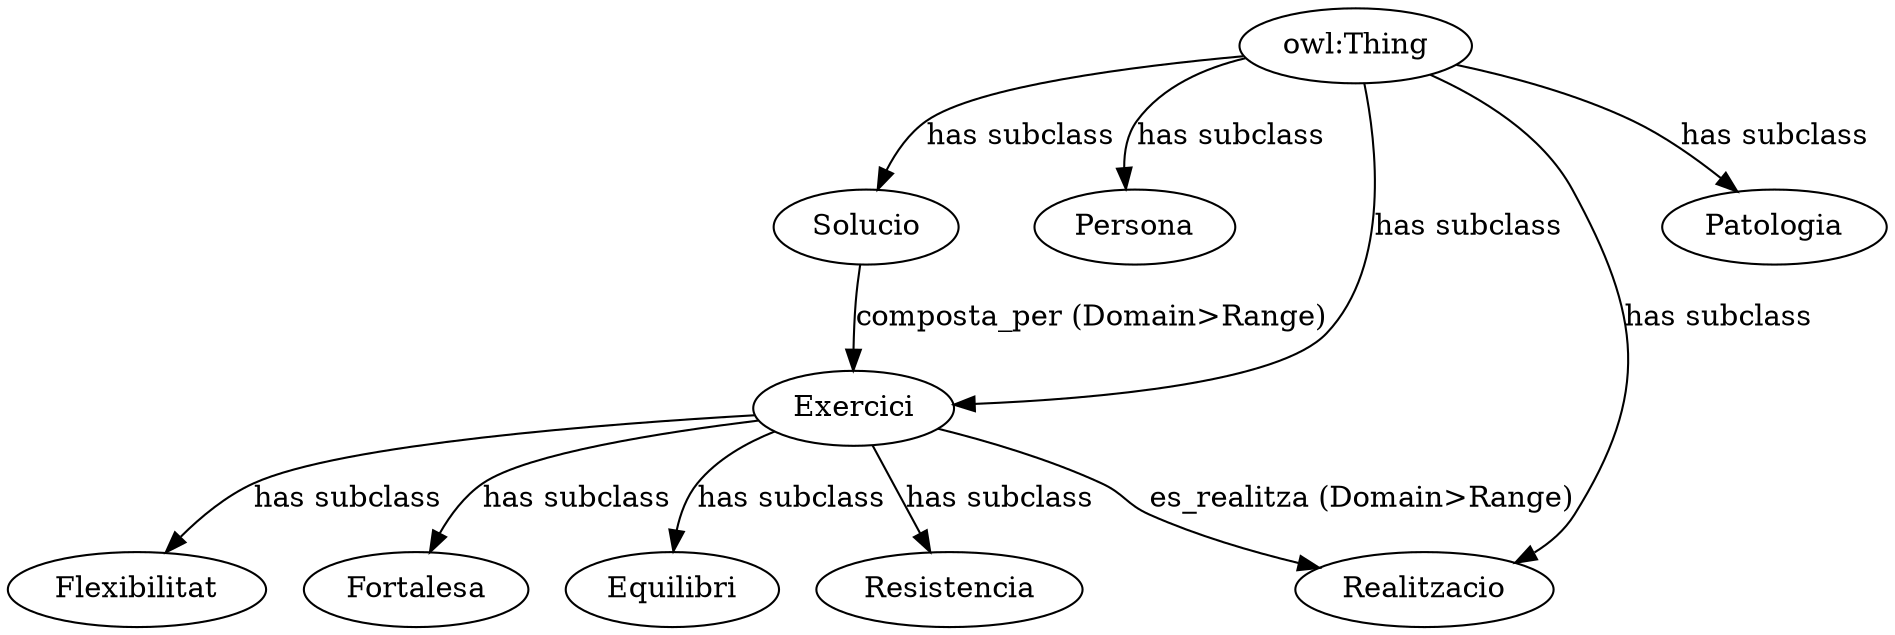 digraph g {
	"Exercici" -> "Resistencia" [label="has subclass"]
	"owl:Thing" -> "Persona" [label="has subclass"]
	"Solucio" -> "Exercici" [label="composta_per (Domain>Range)"]
	"owl:Thing" -> "Realitzacio" [label="has subclass"]
	"owl:Thing" -> "Solucio" [label="has subclass"]
	"Exercici" -> "Flexibilitat" [label="has subclass"]
	"Exercici" -> "Realitzacio" [label="es_realitza (Domain>Range)"]
	"owl:Thing" -> "Exercici" [label="has subclass"]
	"owl:Thing" -> "Patologia" [label="has subclass"]
	"Exercici" -> "Fortalesa" [label="has subclass"]
	"Exercici" -> "Equilibri" [label="has subclass"]
}
